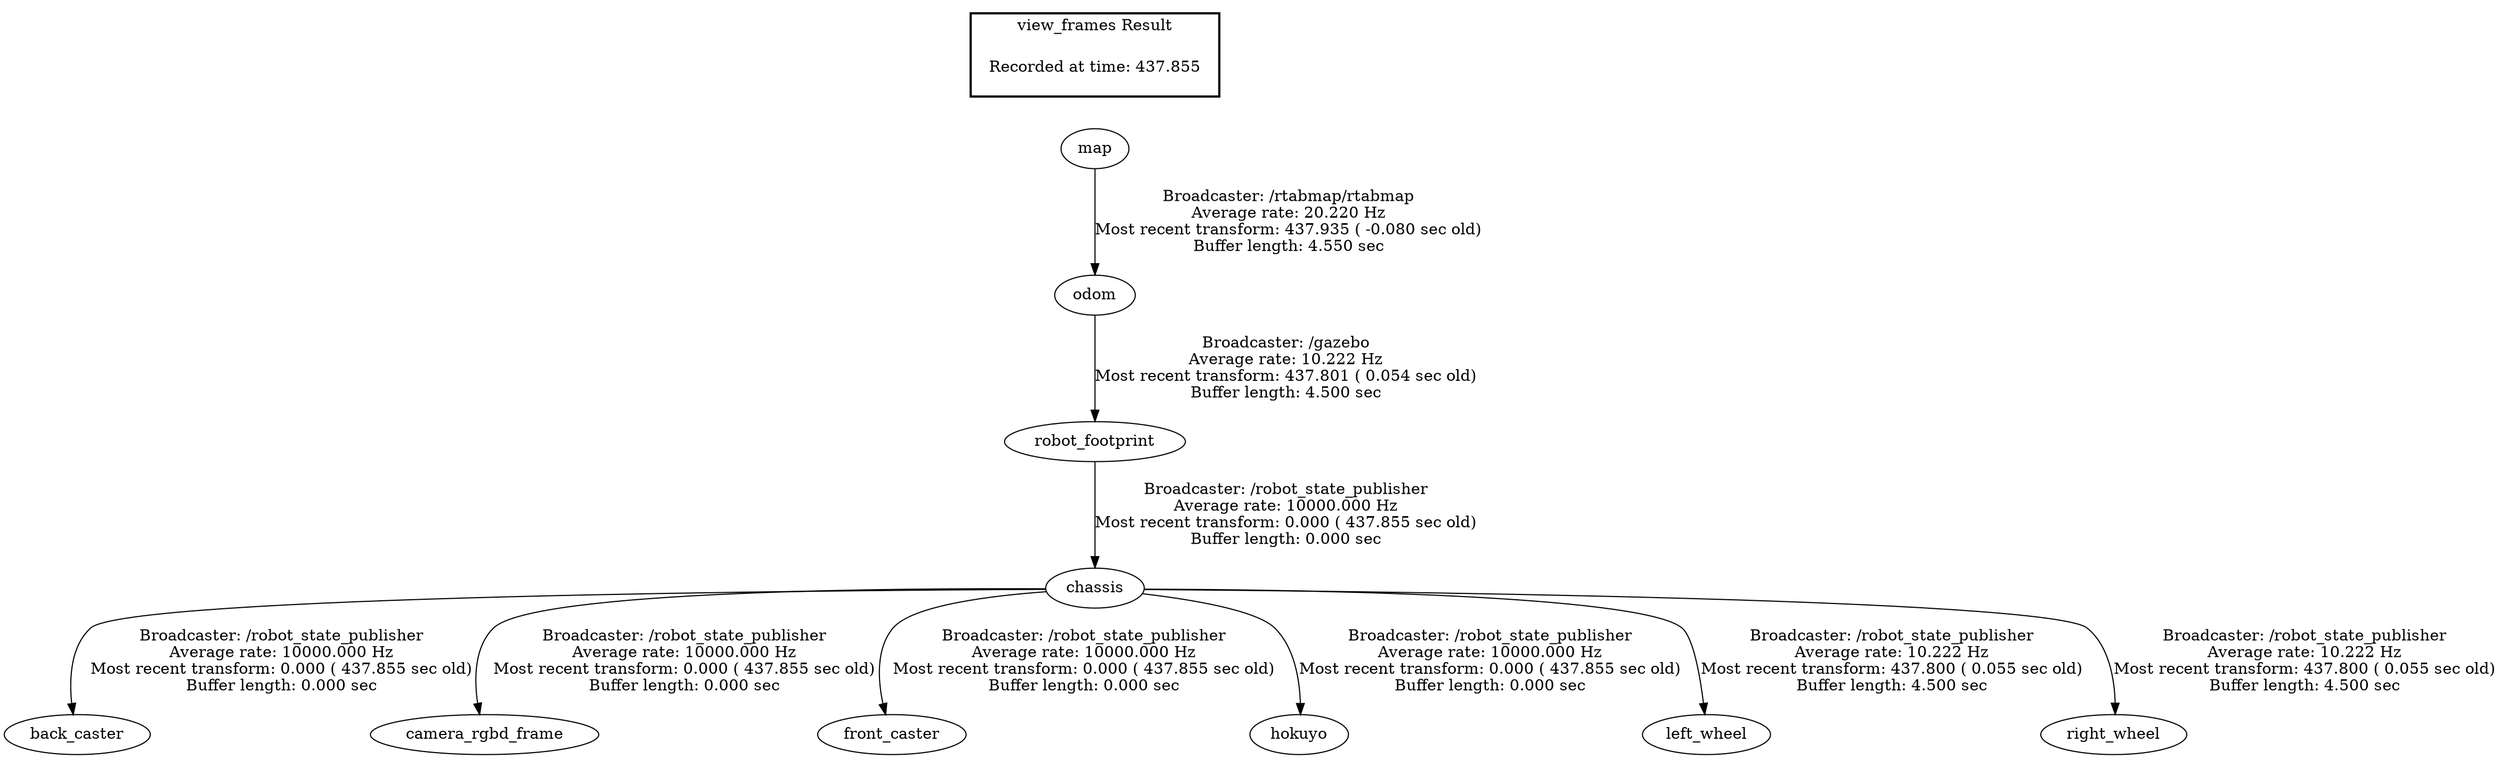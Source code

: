 digraph G {
"chassis" -> "back_caster"[label="Broadcaster: /robot_state_publisher\nAverage rate: 10000.000 Hz\nMost recent transform: 0.000 ( 437.855 sec old)\nBuffer length: 0.000 sec\n"];
"robot_footprint" -> "chassis"[label="Broadcaster: /robot_state_publisher\nAverage rate: 10000.000 Hz\nMost recent transform: 0.000 ( 437.855 sec old)\nBuffer length: 0.000 sec\n"];
"chassis" -> "camera_rgbd_frame"[label="Broadcaster: /robot_state_publisher\nAverage rate: 10000.000 Hz\nMost recent transform: 0.000 ( 437.855 sec old)\nBuffer length: 0.000 sec\n"];
"chassis" -> "front_caster"[label="Broadcaster: /robot_state_publisher\nAverage rate: 10000.000 Hz\nMost recent transform: 0.000 ( 437.855 sec old)\nBuffer length: 0.000 sec\n"];
"chassis" -> "hokuyo"[label="Broadcaster: /robot_state_publisher\nAverage rate: 10000.000 Hz\nMost recent transform: 0.000 ( 437.855 sec old)\nBuffer length: 0.000 sec\n"];
"odom" -> "robot_footprint"[label="Broadcaster: /gazebo\nAverage rate: 10.222 Hz\nMost recent transform: 437.801 ( 0.054 sec old)\nBuffer length: 4.500 sec\n"];
"map" -> "odom"[label="Broadcaster: /rtabmap/rtabmap\nAverage rate: 20.220 Hz\nMost recent transform: 437.935 ( -0.080 sec old)\nBuffer length: 4.550 sec\n"];
"chassis" -> "left_wheel"[label="Broadcaster: /robot_state_publisher\nAverage rate: 10.222 Hz\nMost recent transform: 437.800 ( 0.055 sec old)\nBuffer length: 4.500 sec\n"];
"chassis" -> "right_wheel"[label="Broadcaster: /robot_state_publisher\nAverage rate: 10.222 Hz\nMost recent transform: 437.800 ( 0.055 sec old)\nBuffer length: 4.500 sec\n"];
edge [style=invis];
 subgraph cluster_legend { style=bold; color=black; label ="view_frames Result";
"Recorded at time: 437.855"[ shape=plaintext ] ;
 }->"map";
}